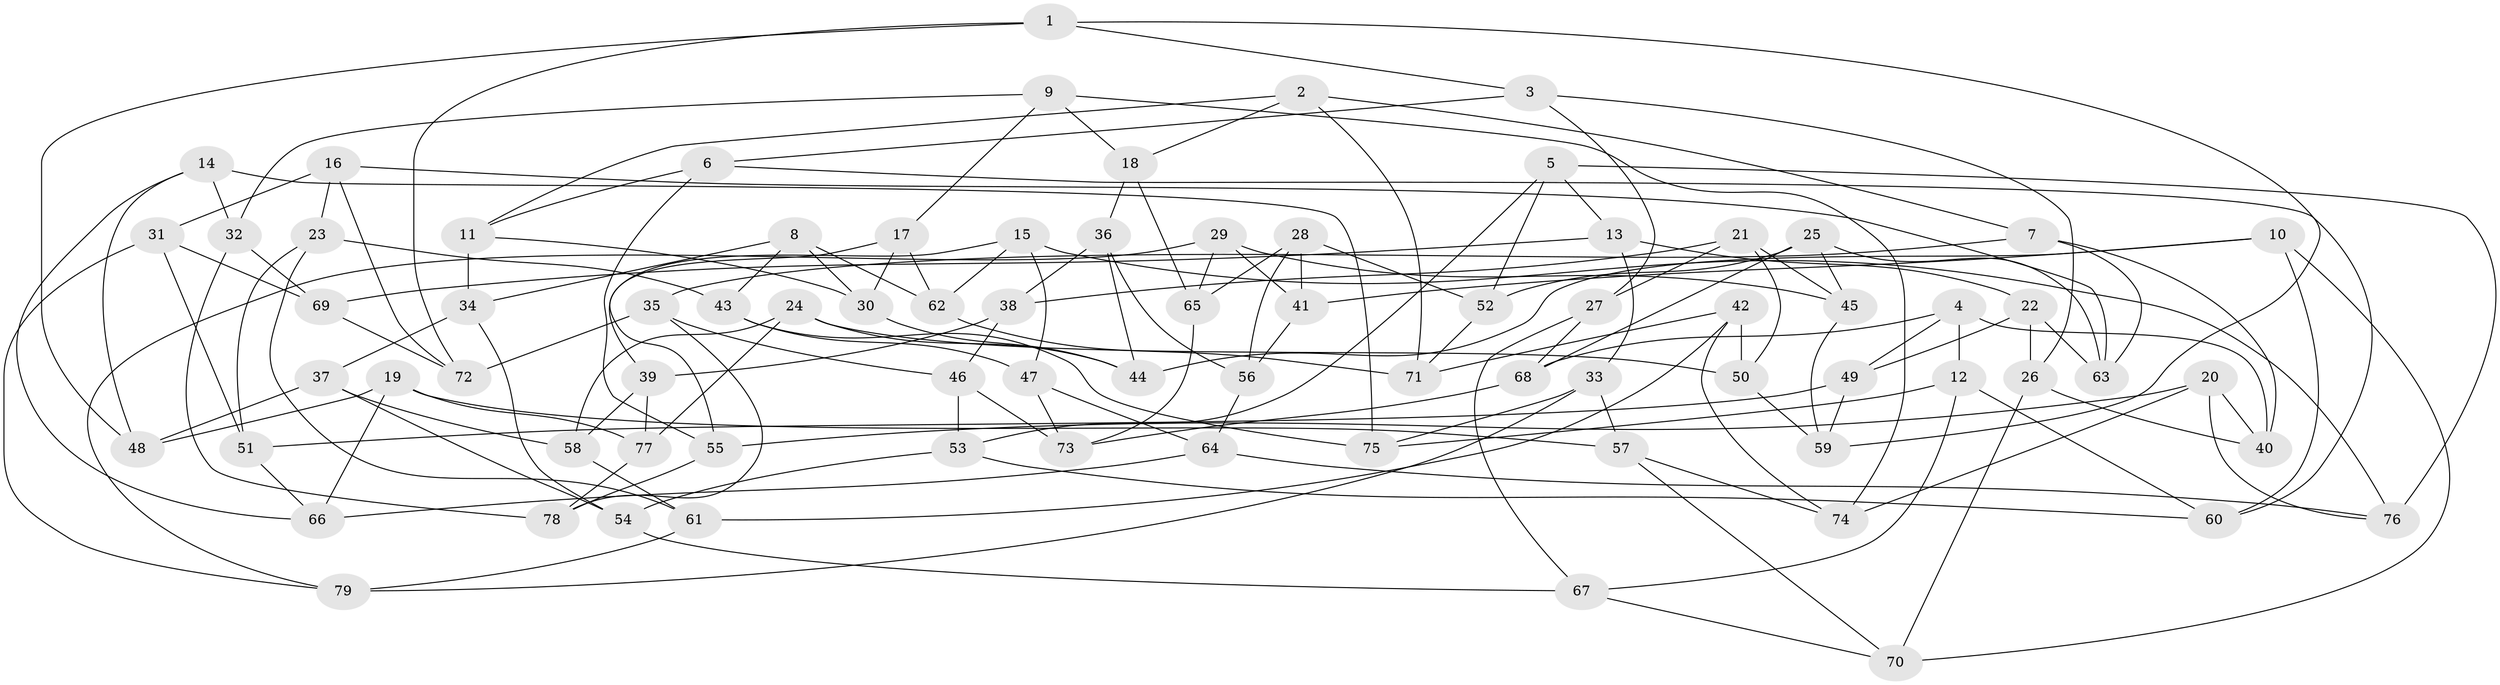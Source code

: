 // coarse degree distribution, {6: 0.717391304347826, 4: 0.2826086956521739}
// Generated by graph-tools (version 1.1) at 2025/24/03/03/25 07:24:29]
// undirected, 79 vertices, 158 edges
graph export_dot {
graph [start="1"]
  node [color=gray90,style=filled];
  1;
  2;
  3;
  4;
  5;
  6;
  7;
  8;
  9;
  10;
  11;
  12;
  13;
  14;
  15;
  16;
  17;
  18;
  19;
  20;
  21;
  22;
  23;
  24;
  25;
  26;
  27;
  28;
  29;
  30;
  31;
  32;
  33;
  34;
  35;
  36;
  37;
  38;
  39;
  40;
  41;
  42;
  43;
  44;
  45;
  46;
  47;
  48;
  49;
  50;
  51;
  52;
  53;
  54;
  55;
  56;
  57;
  58;
  59;
  60;
  61;
  62;
  63;
  64;
  65;
  66;
  67;
  68;
  69;
  70;
  71;
  72;
  73;
  74;
  75;
  76;
  77;
  78;
  79;
  1 -- 72;
  1 -- 59;
  1 -- 48;
  1 -- 3;
  2 -- 7;
  2 -- 71;
  2 -- 11;
  2 -- 18;
  3 -- 6;
  3 -- 26;
  3 -- 27;
  4 -- 12;
  4 -- 68;
  4 -- 40;
  4 -- 49;
  5 -- 13;
  5 -- 53;
  5 -- 52;
  5 -- 76;
  6 -- 55;
  6 -- 11;
  6 -- 60;
  7 -- 40;
  7 -- 63;
  7 -- 35;
  8 -- 62;
  8 -- 34;
  8 -- 30;
  8 -- 43;
  9 -- 32;
  9 -- 74;
  9 -- 18;
  9 -- 17;
  10 -- 70;
  10 -- 41;
  10 -- 44;
  10 -- 60;
  11 -- 34;
  11 -- 30;
  12 -- 67;
  12 -- 60;
  12 -- 75;
  13 -- 69;
  13 -- 33;
  13 -- 22;
  14 -- 48;
  14 -- 75;
  14 -- 66;
  14 -- 32;
  15 -- 39;
  15 -- 76;
  15 -- 62;
  15 -- 47;
  16 -- 23;
  16 -- 72;
  16 -- 63;
  16 -- 31;
  17 -- 62;
  17 -- 30;
  17 -- 55;
  18 -- 36;
  18 -- 65;
  19 -- 77;
  19 -- 57;
  19 -- 66;
  19 -- 48;
  20 -- 40;
  20 -- 76;
  20 -- 55;
  20 -- 74;
  21 -- 45;
  21 -- 38;
  21 -- 50;
  21 -- 27;
  22 -- 49;
  22 -- 63;
  22 -- 26;
  23 -- 61;
  23 -- 43;
  23 -- 51;
  24 -- 58;
  24 -- 77;
  24 -- 50;
  24 -- 44;
  25 -- 52;
  25 -- 68;
  25 -- 45;
  25 -- 63;
  26 -- 70;
  26 -- 40;
  27 -- 68;
  27 -- 67;
  28 -- 41;
  28 -- 56;
  28 -- 52;
  28 -- 65;
  29 -- 45;
  29 -- 41;
  29 -- 79;
  29 -- 65;
  30 -- 44;
  31 -- 79;
  31 -- 69;
  31 -- 51;
  32 -- 78;
  32 -- 69;
  33 -- 79;
  33 -- 57;
  33 -- 75;
  34 -- 37;
  34 -- 54;
  35 -- 72;
  35 -- 78;
  35 -- 46;
  36 -- 44;
  36 -- 38;
  36 -- 56;
  37 -- 54;
  37 -- 48;
  37 -- 58;
  38 -- 39;
  38 -- 46;
  39 -- 58;
  39 -- 77;
  41 -- 56;
  42 -- 74;
  42 -- 71;
  42 -- 61;
  42 -- 50;
  43 -- 47;
  43 -- 75;
  45 -- 59;
  46 -- 53;
  46 -- 73;
  47 -- 73;
  47 -- 64;
  49 -- 59;
  49 -- 51;
  50 -- 59;
  51 -- 66;
  52 -- 71;
  53 -- 60;
  53 -- 54;
  54 -- 67;
  55 -- 78;
  56 -- 64;
  57 -- 70;
  57 -- 74;
  58 -- 61;
  61 -- 79;
  62 -- 71;
  64 -- 66;
  64 -- 76;
  65 -- 73;
  67 -- 70;
  68 -- 73;
  69 -- 72;
  77 -- 78;
}
